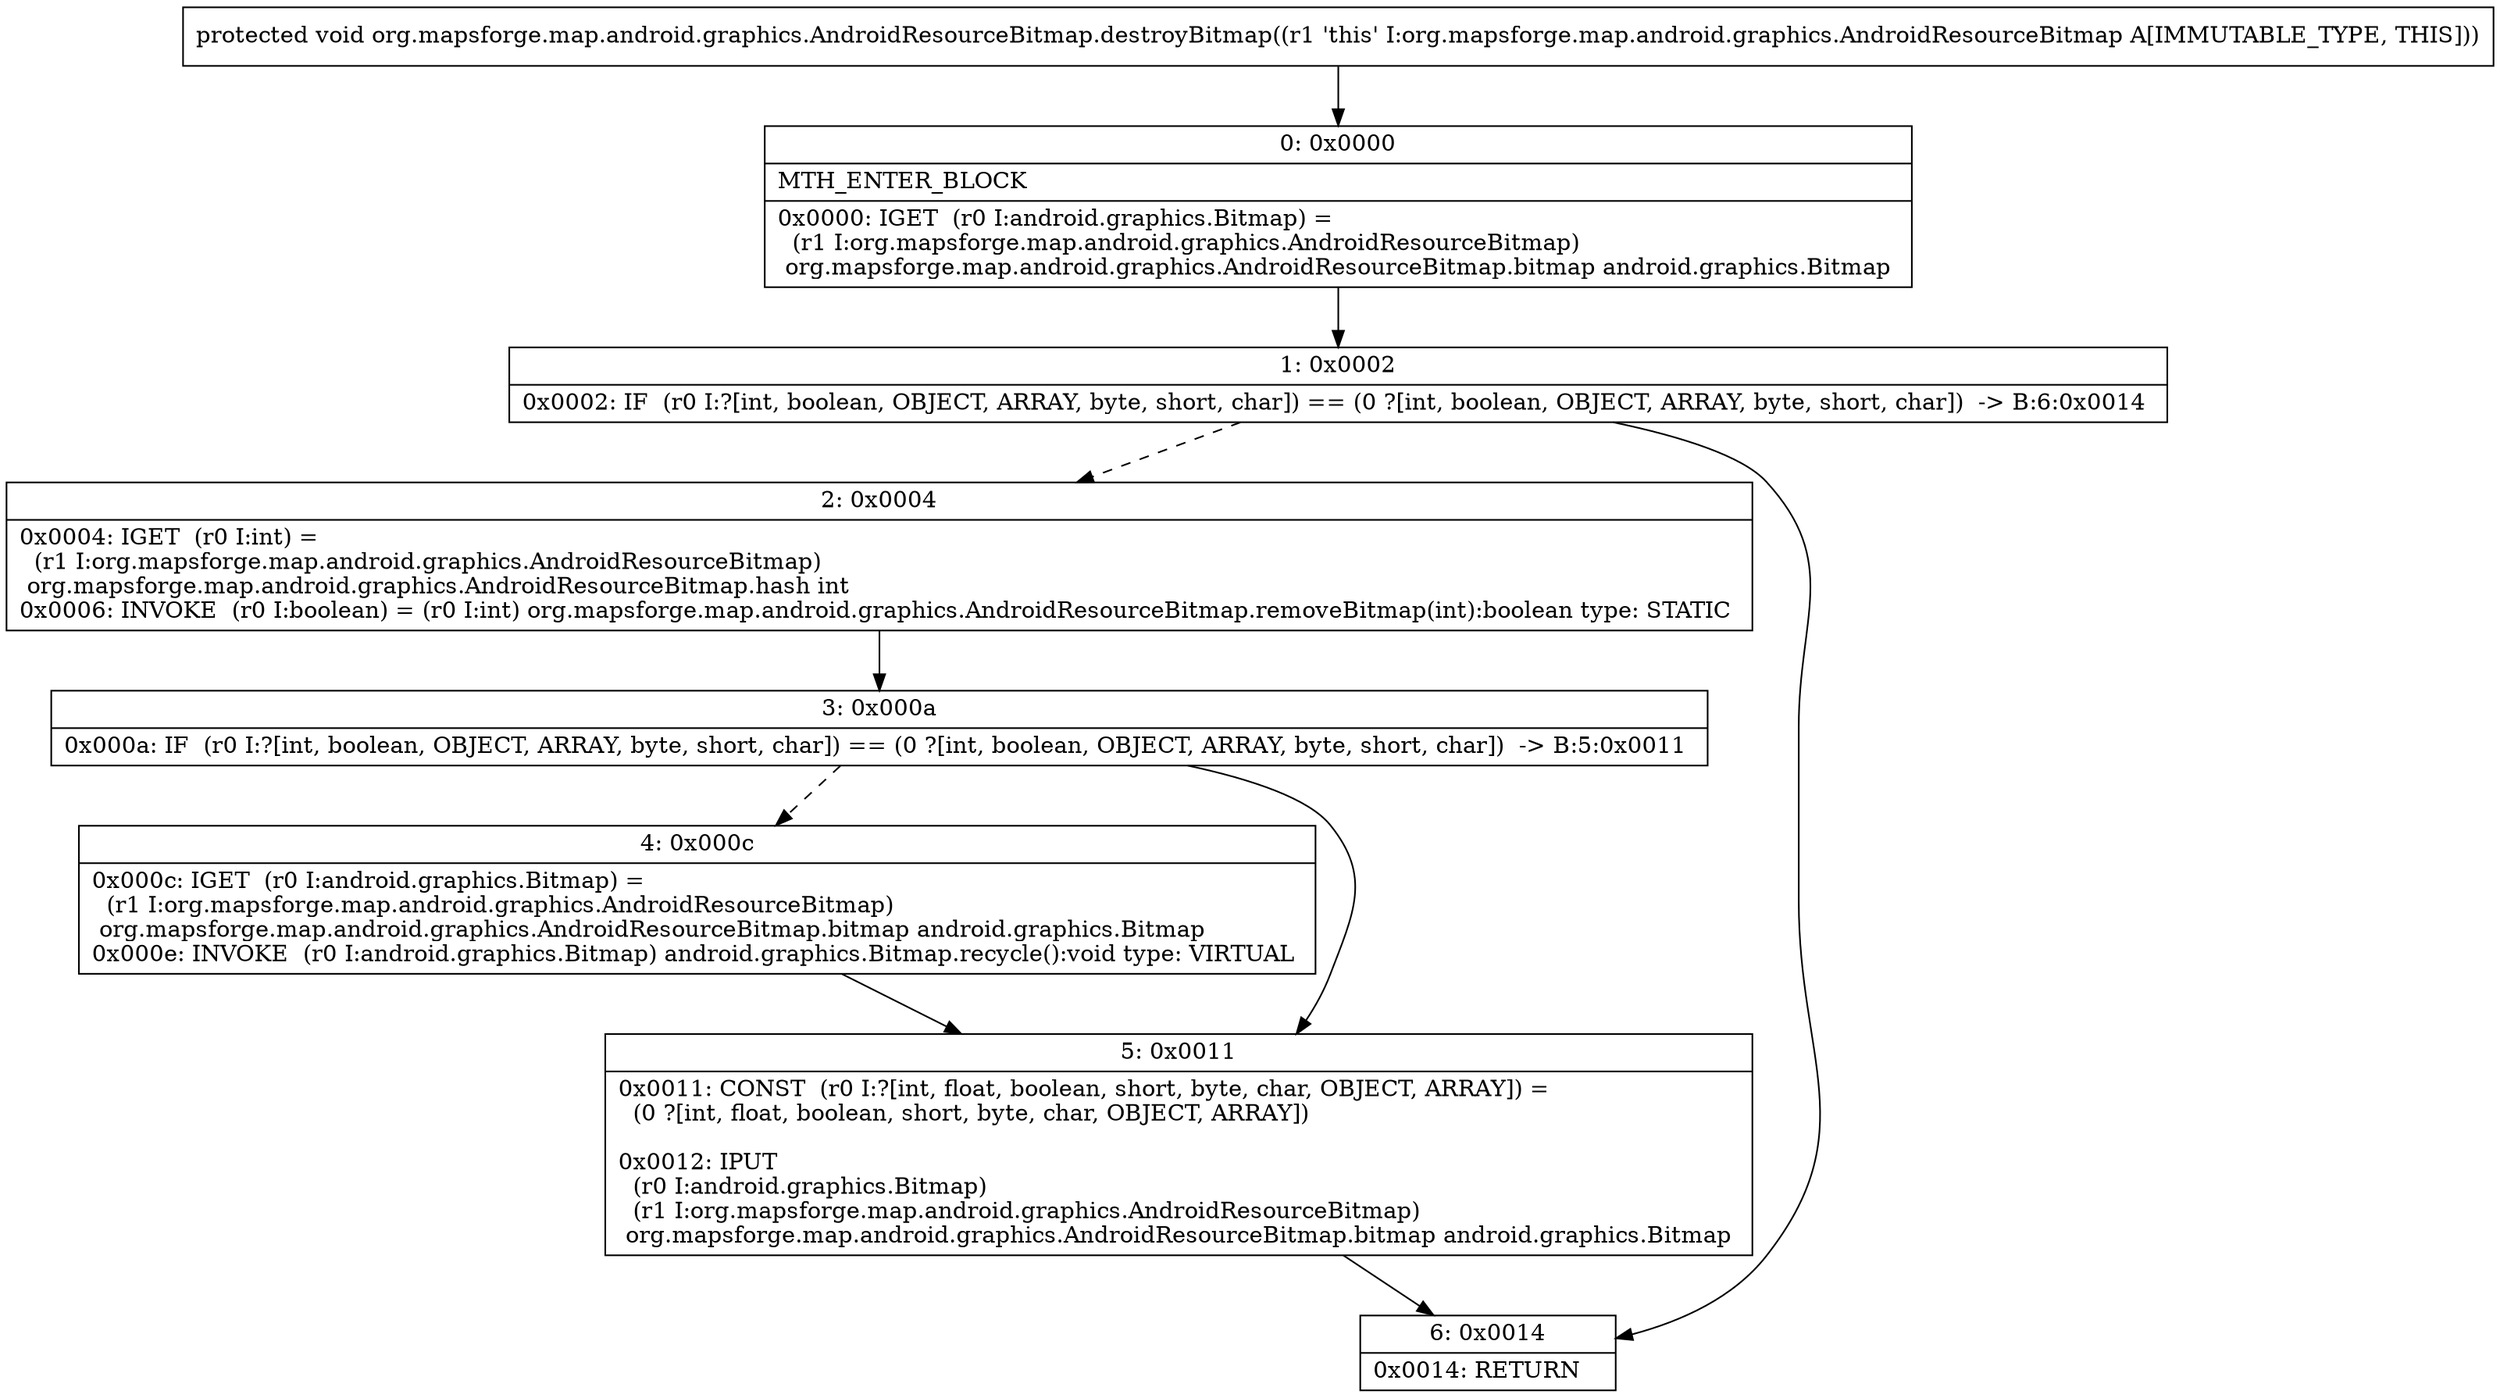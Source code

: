 digraph "CFG fororg.mapsforge.map.android.graphics.AndroidResourceBitmap.destroyBitmap()V" {
Node_0 [shape=record,label="{0\:\ 0x0000|MTH_ENTER_BLOCK\l|0x0000: IGET  (r0 I:android.graphics.Bitmap) = \l  (r1 I:org.mapsforge.map.android.graphics.AndroidResourceBitmap)\l org.mapsforge.map.android.graphics.AndroidResourceBitmap.bitmap android.graphics.Bitmap \l}"];
Node_1 [shape=record,label="{1\:\ 0x0002|0x0002: IF  (r0 I:?[int, boolean, OBJECT, ARRAY, byte, short, char]) == (0 ?[int, boolean, OBJECT, ARRAY, byte, short, char])  \-\> B:6:0x0014 \l}"];
Node_2 [shape=record,label="{2\:\ 0x0004|0x0004: IGET  (r0 I:int) = \l  (r1 I:org.mapsforge.map.android.graphics.AndroidResourceBitmap)\l org.mapsforge.map.android.graphics.AndroidResourceBitmap.hash int \l0x0006: INVOKE  (r0 I:boolean) = (r0 I:int) org.mapsforge.map.android.graphics.AndroidResourceBitmap.removeBitmap(int):boolean type: STATIC \l}"];
Node_3 [shape=record,label="{3\:\ 0x000a|0x000a: IF  (r0 I:?[int, boolean, OBJECT, ARRAY, byte, short, char]) == (0 ?[int, boolean, OBJECT, ARRAY, byte, short, char])  \-\> B:5:0x0011 \l}"];
Node_4 [shape=record,label="{4\:\ 0x000c|0x000c: IGET  (r0 I:android.graphics.Bitmap) = \l  (r1 I:org.mapsforge.map.android.graphics.AndroidResourceBitmap)\l org.mapsforge.map.android.graphics.AndroidResourceBitmap.bitmap android.graphics.Bitmap \l0x000e: INVOKE  (r0 I:android.graphics.Bitmap) android.graphics.Bitmap.recycle():void type: VIRTUAL \l}"];
Node_5 [shape=record,label="{5\:\ 0x0011|0x0011: CONST  (r0 I:?[int, float, boolean, short, byte, char, OBJECT, ARRAY]) = \l  (0 ?[int, float, boolean, short, byte, char, OBJECT, ARRAY])\l \l0x0012: IPUT  \l  (r0 I:android.graphics.Bitmap)\l  (r1 I:org.mapsforge.map.android.graphics.AndroidResourceBitmap)\l org.mapsforge.map.android.graphics.AndroidResourceBitmap.bitmap android.graphics.Bitmap \l}"];
Node_6 [shape=record,label="{6\:\ 0x0014|0x0014: RETURN   \l}"];
MethodNode[shape=record,label="{protected void org.mapsforge.map.android.graphics.AndroidResourceBitmap.destroyBitmap((r1 'this' I:org.mapsforge.map.android.graphics.AndroidResourceBitmap A[IMMUTABLE_TYPE, THIS])) }"];
MethodNode -> Node_0;
Node_0 -> Node_1;
Node_1 -> Node_2[style=dashed];
Node_1 -> Node_6;
Node_2 -> Node_3;
Node_3 -> Node_4[style=dashed];
Node_3 -> Node_5;
Node_4 -> Node_5;
Node_5 -> Node_6;
}

